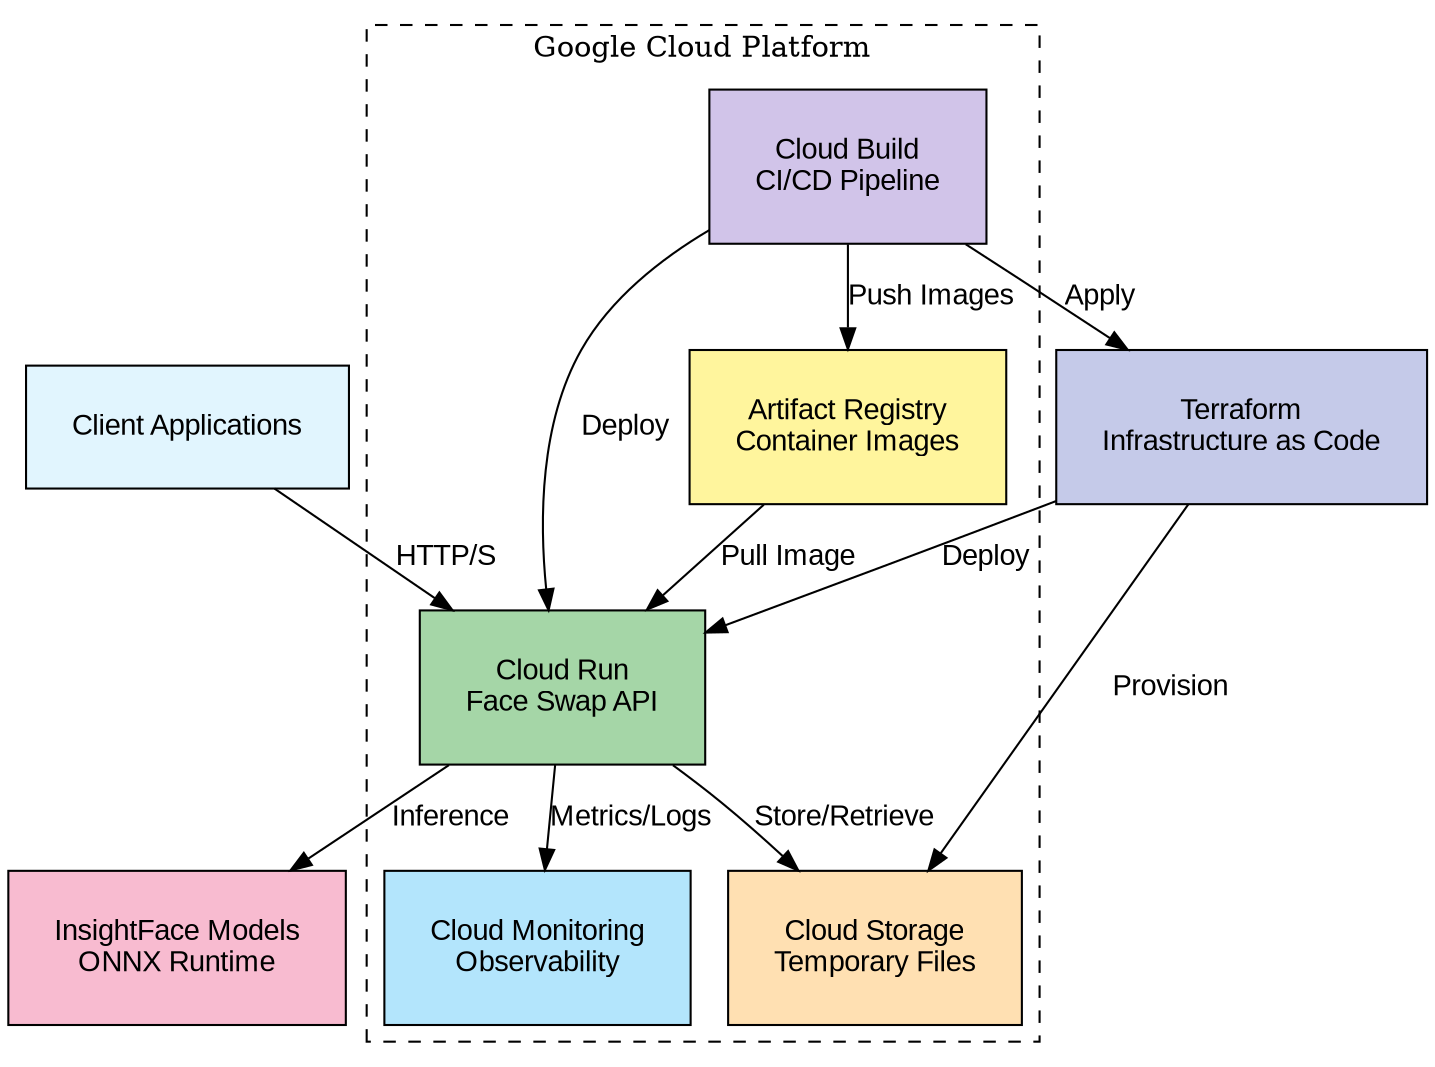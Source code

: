 digraph G {
  rankdir=TB;
  node [shape=box, style="rounded,filled", fontname="Arial", margin=0.3];
  edge [fontname="Arial"];
  
  // Client nodes
  client [label="Client Applications", fillcolor="#E1F5FE", style="filled"];
  
  // Main components
  cloud_run [label="Cloud Run\nFace Swap API", fillcolor="#A5D6A7", style="filled"];
  artifact_registry [label="Artifact Registry\nContainer Images", fillcolor="#FFF59D", style="filled"];
  cloud_storage [label="Cloud Storage\nTemporary Files", fillcolor="#FFE0B2", style="filled"];
  cloud_build [label="Cloud Build\nCI/CD Pipeline", fillcolor="#D1C4E9", style="filled"];
  cloud_monitoring [label="Cloud Monitoring\nObservability", fillcolor="#B3E5FC", style="filled"];
  
  // Models/AI components
  models [label="InsightFace Models\nONNX Runtime", fillcolor="#F8BBD0", style="filled"];
  
  // Terraform
  terraform [label="Terraform\nInfrastructure as Code", fillcolor="#C5CAE9", style="filled"];
  
  // Connections
  client -> cloud_run [label="HTTP/S"];
  cloud_run -> cloud_storage [label="Store/Retrieve"];
  cloud_run -> models [label="Inference"];
  cloud_build -> artifact_registry [label="Push Images"];
  cloud_build -> terraform [label="Apply"];
  terraform -> cloud_run [label="Deploy"];
  terraform -> cloud_storage [label="Provision"];
  artifact_registry -> cloud_run [label="Pull Image"];
  cloud_run -> cloud_monitoring [label="Metrics/Logs"];
  cloud_build -> cloud_run [label="Deploy"];
  
  // Subgraph for GCP
  subgraph cluster_gcp {
    label="Google Cloud Platform";
    style=dashed;
    cloud_run;
    artifact_registry;
    cloud_storage;
    cloud_build;
    cloud_monitoring;
  }
}
